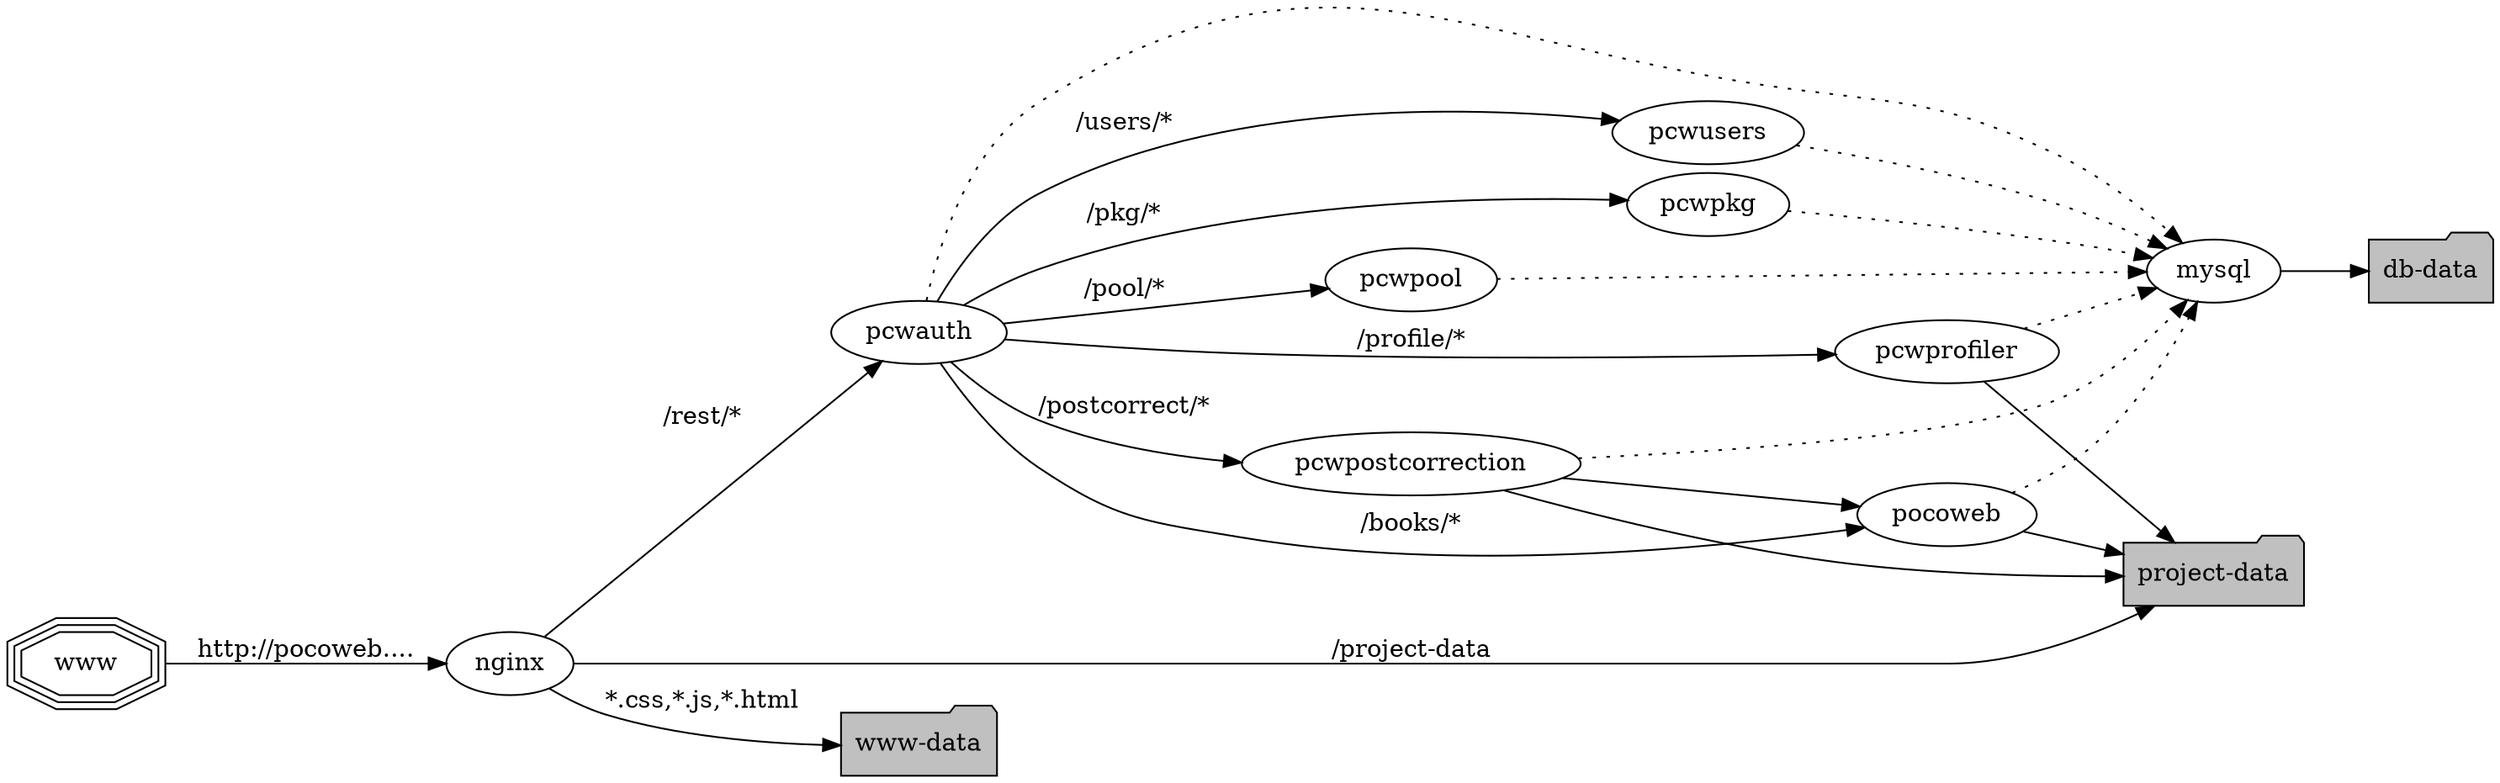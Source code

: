 digraph ov {
 rankdir=LR;
 www [shape=tripleoctagon]
 nginx
 pocoweb
 mysql
 pcwauth
 pcwusers
 pcwprofiler
 pcwpostcorrection
 pcwpkg
 pcwpool

 wwwd [label="www-data" shape=folder fillcolor=gray style=filled]
 projectd [label="project-data" shape=folder fillcolor=gray style=filled]
 dbd [label="db-data" shape=folder fillcolor=gray style=filled]

 www -> nginx [label="http://pocoweb...."]
 nginx -> pcwauth [label="/rest/*"]
 nginx -> projectd [label="/project-data"]
 nginx -> wwwd [label="*.css,*.js,*.html"]
 pocoweb -> mysql [style=dotted]
 pocoweb -> projectd
 pcwauth -> pocoweb [label="/books/*"]
 pcwauth -> pcwusers [label="/users/*"]
 pcwauth -> pcwprofiler [label="/profile/*"]
 pcwauth -> pcwpostcorrection [label="/postcorrect/*"]
 pcwauth -> pcwpkg [label="/pkg/*"]
 pcwauth -> pcwpool [label="/pool/*"]
 pcwauth -> mysql [style=dotted]
 pcwprofiler -> projectd
 pcwprofiler -> mysql [style=dotted]
 pcwpostcorrection -> projectd
 pcwpostcorrection -> pocoweb
 pcwpostcorrection -> mysql [style=dotted]
 pcwusers -> mysql [style=dotted]
 mysql -> dbd
 pcwpkg -> mysql [style=dotted]
 pcwpool -> mysql [style=dotted]
}
